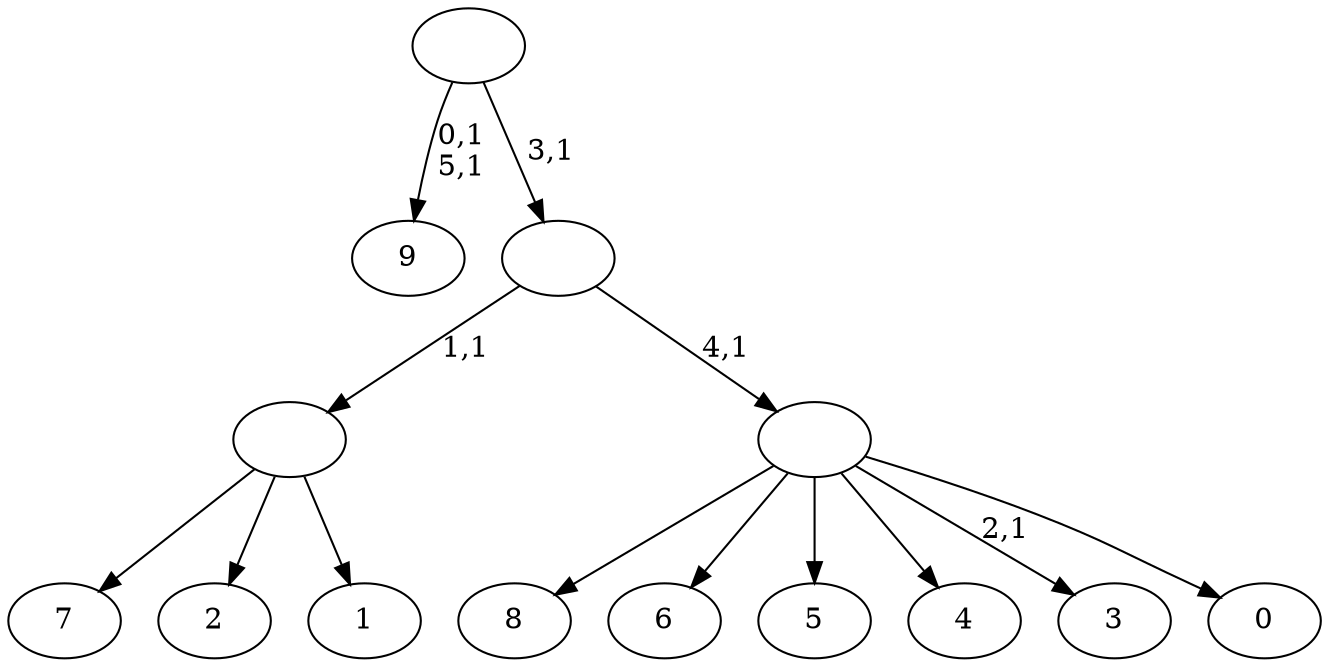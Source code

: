 digraph T {
	16 [label="9"]
	13 [label="8"]
	12 [label="7"]
	11 [label="6"]
	10 [label="5"]
	9 [label="4"]
	8 [label="3"]
	6 [label="2"]
	5 [label="1"]
	4 [label=""]
	3 [label="0"]
	2 [label=""]
	1 [label=""]
	0 [label=""]
	4 -> 12 [label=""]
	4 -> 6 [label=""]
	4 -> 5 [label=""]
	2 -> 8 [label="2,1"]
	2 -> 13 [label=""]
	2 -> 11 [label=""]
	2 -> 10 [label=""]
	2 -> 9 [label=""]
	2 -> 3 [label=""]
	1 -> 4 [label="1,1"]
	1 -> 2 [label="4,1"]
	0 -> 16 [label="0,1\n5,1"]
	0 -> 1 [label="3,1"]
}
